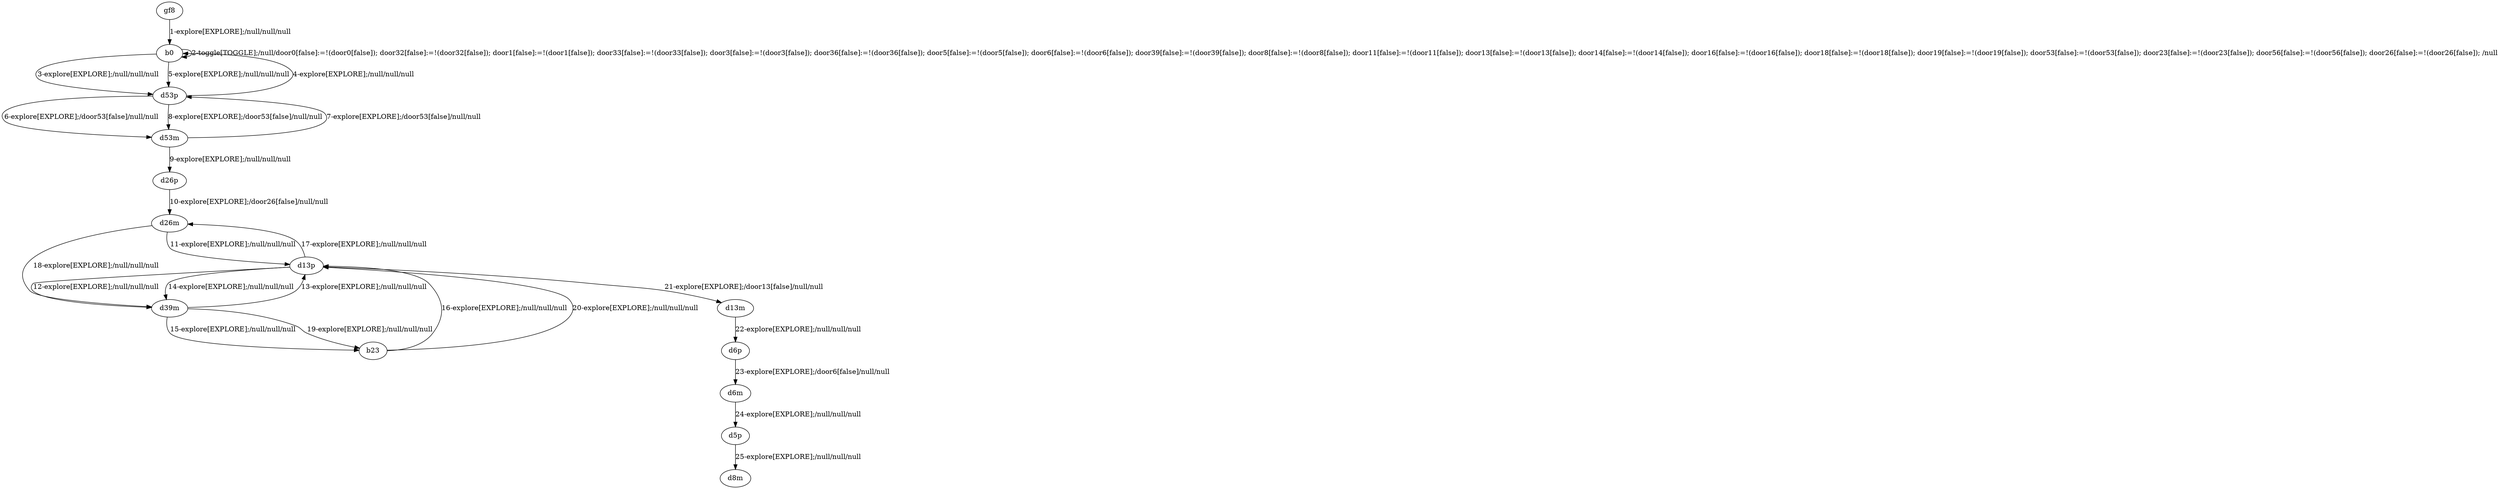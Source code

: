 # Total number of goals covered by this test: 1
# d5p --> d8m

digraph g {
"gf8" -> "b0" [label = "1-explore[EXPLORE];/null/null/null"];
"b0" -> "b0" [label = "2-toggle[TOGGLE];/null/door0[false]:=!(door0[false]); door32[false]:=!(door32[false]); door1[false]:=!(door1[false]); door33[false]:=!(door33[false]); door3[false]:=!(door3[false]); door36[false]:=!(door36[false]); door5[false]:=!(door5[false]); door6[false]:=!(door6[false]); door39[false]:=!(door39[false]); door8[false]:=!(door8[false]); door11[false]:=!(door11[false]); door13[false]:=!(door13[false]); door14[false]:=!(door14[false]); door16[false]:=!(door16[false]); door18[false]:=!(door18[false]); door19[false]:=!(door19[false]); door53[false]:=!(door53[false]); door23[false]:=!(door23[false]); door56[false]:=!(door56[false]); door26[false]:=!(door26[false]); /null"];
"b0" -> "d53p" [label = "3-explore[EXPLORE];/null/null/null"];
"d53p" -> "b0" [label = "4-explore[EXPLORE];/null/null/null"];
"b0" -> "d53p" [label = "5-explore[EXPLORE];/null/null/null"];
"d53p" -> "d53m" [label = "6-explore[EXPLORE];/door53[false]/null/null"];
"d53m" -> "d53p" [label = "7-explore[EXPLORE];/door53[false]/null/null"];
"d53p" -> "d53m" [label = "8-explore[EXPLORE];/door53[false]/null/null"];
"d53m" -> "d26p" [label = "9-explore[EXPLORE];/null/null/null"];
"d26p" -> "d26m" [label = "10-explore[EXPLORE];/door26[false]/null/null"];
"d26m" -> "d13p" [label = "11-explore[EXPLORE];/null/null/null"];
"d13p" -> "d39m" [label = "12-explore[EXPLORE];/null/null/null"];
"d39m" -> "d13p" [label = "13-explore[EXPLORE];/null/null/null"];
"d13p" -> "d39m" [label = "14-explore[EXPLORE];/null/null/null"];
"d39m" -> "b23" [label = "15-explore[EXPLORE];/null/null/null"];
"b23" -> "d13p" [label = "16-explore[EXPLORE];/null/null/null"];
"d13p" -> "d26m" [label = "17-explore[EXPLORE];/null/null/null"];
"d26m" -> "d39m" [label = "18-explore[EXPLORE];/null/null/null"];
"d39m" -> "b23" [label = "19-explore[EXPLORE];/null/null/null"];
"b23" -> "d13p" [label = "20-explore[EXPLORE];/null/null/null"];
"d13p" -> "d13m" [label = "21-explore[EXPLORE];/door13[false]/null/null"];
"d13m" -> "d6p" [label = "22-explore[EXPLORE];/null/null/null"];
"d6p" -> "d6m" [label = "23-explore[EXPLORE];/door6[false]/null/null"];
"d6m" -> "d5p" [label = "24-explore[EXPLORE];/null/null/null"];
"d5p" -> "d8m" [label = "25-explore[EXPLORE];/null/null/null"];
}
